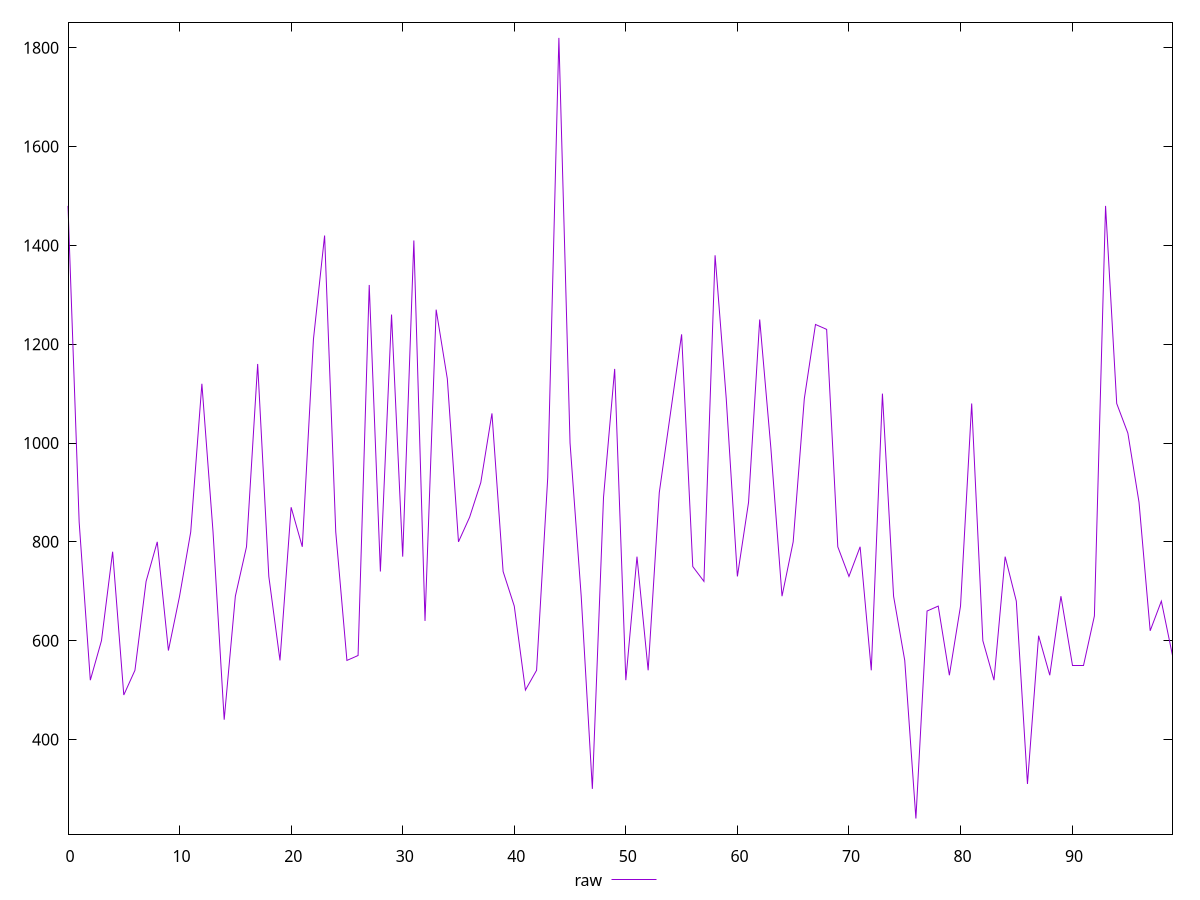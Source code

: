 reset

$raw <<EOF
0 1480
1 840
2 520
3 600
4 780
5 490
6 540
7 720
8 800
9 580
10 690
11 820
12 1120
13 820
14 440
15 690
16 790
17 1160
18 730
19 560
20 870
21 790
22 1210
23 1420
24 820
25 560
26 570
27 1320
28 740
29 1260
30 770
31 1410
32 640
33 1270
34 1130
35 800
36 850
37 920
38 1060
39 740
40 670
41 500
42 540
43 930
44 1820
45 1000
46 690
47 300
48 890
49 1150
50 520
51 770
52 540
53 900
54 1060
55 1220
56 750
57 720
58 1380
59 1090
60 730
61 880
62 1250
63 990
64 690
65 800
66 1090
67 1240
68 1230
69 790
70 730
71 790
72 540
73 1100
74 690
75 560
76 240
77 660
78 670
79 530
80 670
81 1080
82 600
83 520
84 770
85 680
86 310
87 610
88 530
89 690
90 550
91 550
92 650
93 1480
94 1080
95 1020
96 880
97 620
98 680
99 570
EOF

set key outside below
set xrange [0:99]
set yrange [208.4:1851.6]
set trange [208.4:1851.6]
set terminal svg size 640, 500 enhanced background rgb 'white'
set output "report_00014_2021-02-09T15:56:05.503Z/uses-http2/samples/pages+cached+noadtech/raw/values.svg"

plot $raw title "raw" with line

reset

